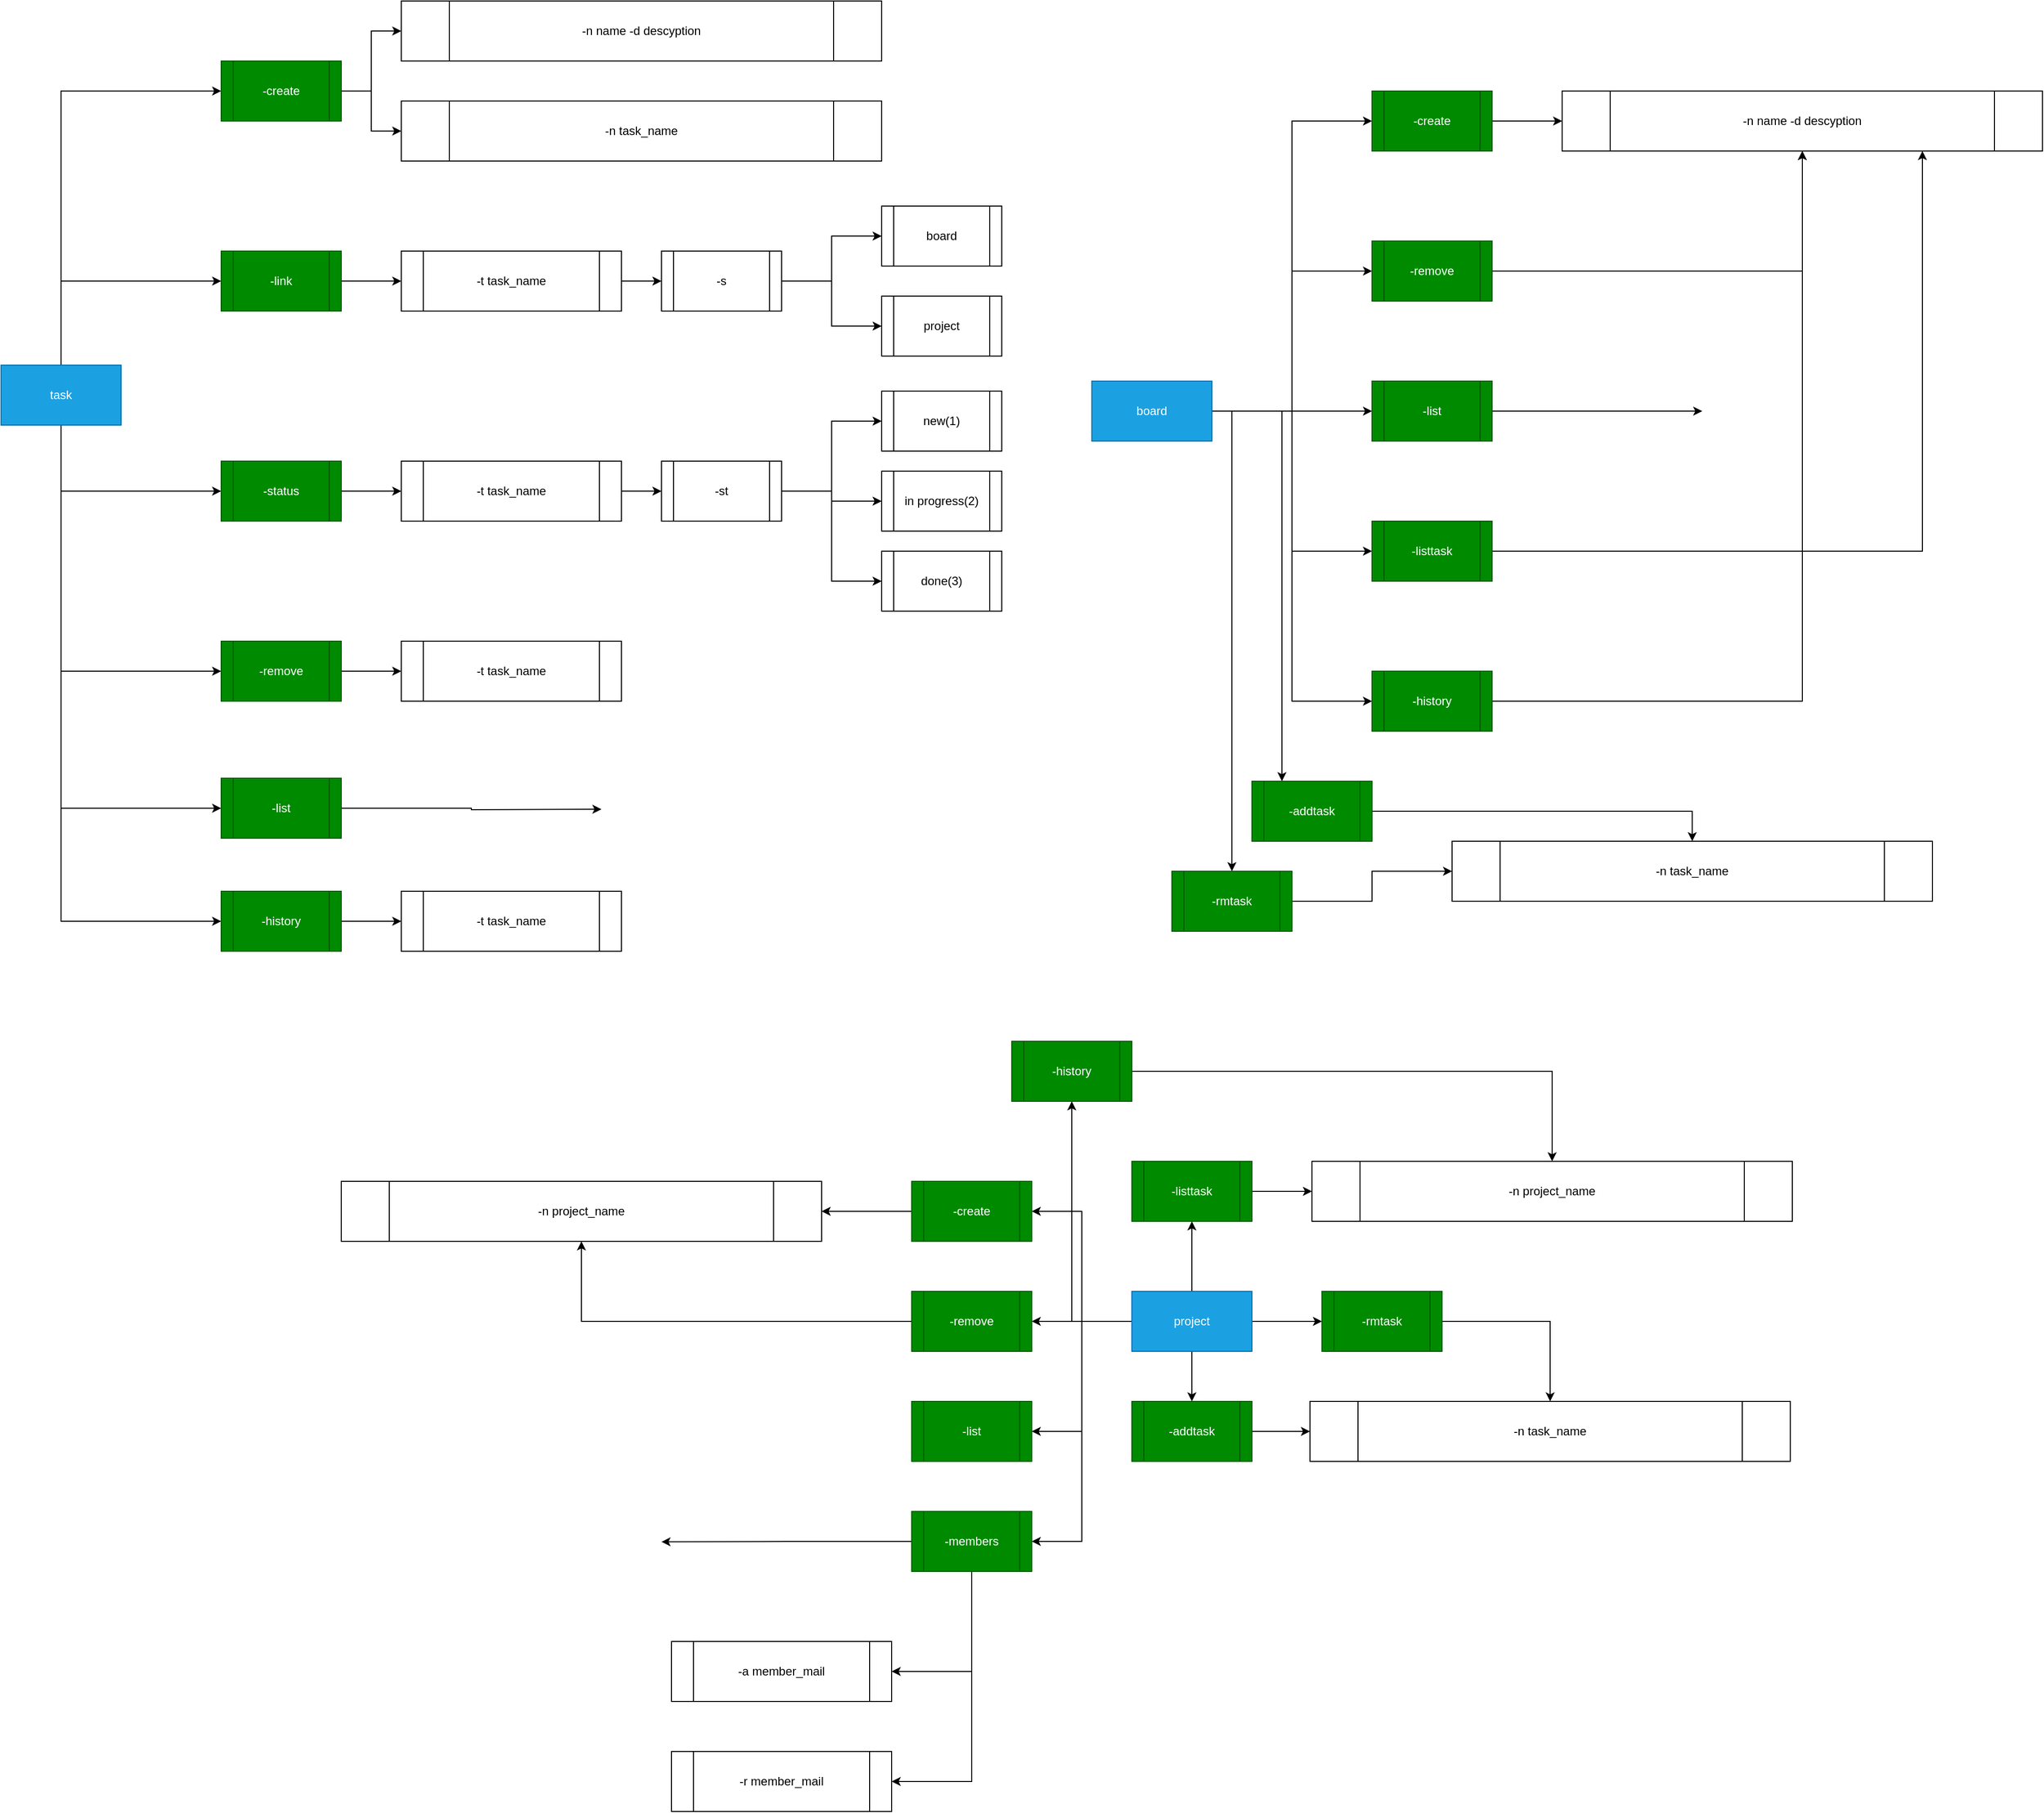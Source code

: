 <mxfile version="21.6.8" type="device">
  <diagram name="Strona-1" id="fa1Y3Vt_gMLhBlocg0XZ">
    <mxGraphModel dx="3137" dy="2823" grid="1" gridSize="10" guides="1" tooltips="1" connect="1" arrows="1" fold="1" page="1" pageScale="1" pageWidth="2339" pageHeight="3300" math="0" shadow="0">
      <root>
        <mxCell id="0" />
        <mxCell id="1" parent="0" />
        <mxCell id="xFXwR0wQ8rGsuL04AG6u-6" style="edgeStyle=orthogonalEdgeStyle;rounded=0;orthogonalLoop=1;jettySize=auto;html=1;exitX=0.5;exitY=0;exitDx=0;exitDy=0;entryX=0;entryY=0.5;entryDx=0;entryDy=0;" edge="1" parent="1" source="xFXwR0wQ8rGsuL04AG6u-1" target="xFXwR0wQ8rGsuL04AG6u-2">
          <mxGeometry relative="1" as="geometry" />
        </mxCell>
        <mxCell id="xFXwR0wQ8rGsuL04AG6u-7" style="edgeStyle=orthogonalEdgeStyle;rounded=0;orthogonalLoop=1;jettySize=auto;html=1;exitX=0.5;exitY=0;exitDx=0;exitDy=0;entryX=0;entryY=0.5;entryDx=0;entryDy=0;" edge="1" parent="1" source="xFXwR0wQ8rGsuL04AG6u-1" target="xFXwR0wQ8rGsuL04AG6u-3">
          <mxGeometry relative="1" as="geometry" />
        </mxCell>
        <mxCell id="xFXwR0wQ8rGsuL04AG6u-8" style="edgeStyle=orthogonalEdgeStyle;rounded=0;orthogonalLoop=1;jettySize=auto;html=1;exitX=0.5;exitY=1;exitDx=0;exitDy=0;entryX=0;entryY=0.5;entryDx=0;entryDy=0;" edge="1" parent="1" source="xFXwR0wQ8rGsuL04AG6u-1" target="xFXwR0wQ8rGsuL04AG6u-4">
          <mxGeometry relative="1" as="geometry" />
        </mxCell>
        <mxCell id="xFXwR0wQ8rGsuL04AG6u-9" style="edgeStyle=orthogonalEdgeStyle;rounded=0;orthogonalLoop=1;jettySize=auto;html=1;exitX=0.5;exitY=1;exitDx=0;exitDy=0;entryX=0;entryY=0.5;entryDx=0;entryDy=0;" edge="1" parent="1" source="xFXwR0wQ8rGsuL04AG6u-1" target="xFXwR0wQ8rGsuL04AG6u-5">
          <mxGeometry relative="1" as="geometry" />
        </mxCell>
        <mxCell id="xFXwR0wQ8rGsuL04AG6u-38" style="edgeStyle=orthogonalEdgeStyle;rounded=0;orthogonalLoop=1;jettySize=auto;html=1;exitX=0.5;exitY=1;exitDx=0;exitDy=0;entryX=0;entryY=0.5;entryDx=0;entryDy=0;" edge="1" parent="1" source="xFXwR0wQ8rGsuL04AG6u-1" target="xFXwR0wQ8rGsuL04AG6u-37">
          <mxGeometry relative="1" as="geometry" />
        </mxCell>
        <mxCell id="xFXwR0wQ8rGsuL04AG6u-76" style="edgeStyle=orthogonalEdgeStyle;rounded=0;orthogonalLoop=1;jettySize=auto;html=1;exitX=0.5;exitY=1;exitDx=0;exitDy=0;entryX=0;entryY=0.5;entryDx=0;entryDy=0;" edge="1" parent="1" source="xFXwR0wQ8rGsuL04AG6u-1" target="xFXwR0wQ8rGsuL04AG6u-74">
          <mxGeometry relative="1" as="geometry" />
        </mxCell>
        <mxCell id="xFXwR0wQ8rGsuL04AG6u-1" value="task" style="rounded=0;whiteSpace=wrap;html=1;fillColor=#1ba1e2;fontColor=#ffffff;strokeColor=#006EAF;" vertex="1" parent="1">
          <mxGeometry x="30" y="384" width="120" height="60" as="geometry" />
        </mxCell>
        <mxCell id="xFXwR0wQ8rGsuL04AG6u-11" style="edgeStyle=orthogonalEdgeStyle;rounded=0;orthogonalLoop=1;jettySize=auto;html=1;exitX=1;exitY=0.5;exitDx=0;exitDy=0;entryX=0;entryY=0.5;entryDx=0;entryDy=0;" edge="1" parent="1" source="xFXwR0wQ8rGsuL04AG6u-2" target="xFXwR0wQ8rGsuL04AG6u-10">
          <mxGeometry relative="1" as="geometry" />
        </mxCell>
        <mxCell id="xFXwR0wQ8rGsuL04AG6u-22" style="edgeStyle=orthogonalEdgeStyle;rounded=0;orthogonalLoop=1;jettySize=auto;html=1;exitX=1;exitY=0.5;exitDx=0;exitDy=0;entryX=0;entryY=0.5;entryDx=0;entryDy=0;" edge="1" parent="1" source="xFXwR0wQ8rGsuL04AG6u-2" target="xFXwR0wQ8rGsuL04AG6u-21">
          <mxGeometry relative="1" as="geometry" />
        </mxCell>
        <mxCell id="xFXwR0wQ8rGsuL04AG6u-2" value="-create" style="shape=process;whiteSpace=wrap;html=1;backgroundOutline=1;fillColor=#008a00;fontColor=#ffffff;strokeColor=#005700;" vertex="1" parent="1">
          <mxGeometry x="250" y="80" width="120" height="60" as="geometry" />
        </mxCell>
        <mxCell id="xFXwR0wQ8rGsuL04AG6u-13" style="edgeStyle=orthogonalEdgeStyle;rounded=0;orthogonalLoop=1;jettySize=auto;html=1;exitX=1;exitY=0.5;exitDx=0;exitDy=0;entryX=0;entryY=0.5;entryDx=0;entryDy=0;" edge="1" parent="1" source="xFXwR0wQ8rGsuL04AG6u-3" target="xFXwR0wQ8rGsuL04AG6u-12">
          <mxGeometry relative="1" as="geometry" />
        </mxCell>
        <mxCell id="xFXwR0wQ8rGsuL04AG6u-3" value="-link" style="shape=process;whiteSpace=wrap;html=1;backgroundOutline=1;fillColor=#008a00;fontColor=#ffffff;strokeColor=#005700;" vertex="1" parent="1">
          <mxGeometry x="250" y="270" width="120" height="60" as="geometry" />
        </mxCell>
        <mxCell id="xFXwR0wQ8rGsuL04AG6u-24" style="edgeStyle=orthogonalEdgeStyle;rounded=0;orthogonalLoop=1;jettySize=auto;html=1;exitX=1;exitY=0.5;exitDx=0;exitDy=0;entryX=0;entryY=0.5;entryDx=0;entryDy=0;" edge="1" parent="1" source="xFXwR0wQ8rGsuL04AG6u-4" target="xFXwR0wQ8rGsuL04AG6u-23">
          <mxGeometry relative="1" as="geometry" />
        </mxCell>
        <mxCell id="xFXwR0wQ8rGsuL04AG6u-4" value="-status" style="shape=process;whiteSpace=wrap;html=1;backgroundOutline=1;fillColor=#008a00;fontColor=#ffffff;strokeColor=#005700;" vertex="1" parent="1">
          <mxGeometry x="250" y="480" width="120" height="60" as="geometry" />
        </mxCell>
        <mxCell id="xFXwR0wQ8rGsuL04AG6u-34" style="edgeStyle=orthogonalEdgeStyle;rounded=0;orthogonalLoop=1;jettySize=auto;html=1;exitX=1;exitY=0.5;exitDx=0;exitDy=0;entryX=0;entryY=0.5;entryDx=0;entryDy=0;" edge="1" parent="1" source="xFXwR0wQ8rGsuL04AG6u-5" target="xFXwR0wQ8rGsuL04AG6u-33">
          <mxGeometry relative="1" as="geometry" />
        </mxCell>
        <mxCell id="xFXwR0wQ8rGsuL04AG6u-5" value="-remove" style="shape=process;whiteSpace=wrap;html=1;backgroundOutline=1;fillColor=#008a00;fontColor=#ffffff;strokeColor=#005700;" vertex="1" parent="1">
          <mxGeometry x="250" y="660" width="120" height="60" as="geometry" />
        </mxCell>
        <mxCell id="xFXwR0wQ8rGsuL04AG6u-10" value="-n name -d descyption" style="shape=process;whiteSpace=wrap;html=1;backgroundOutline=1;" vertex="1" parent="1">
          <mxGeometry x="430" y="20" width="480" height="60" as="geometry" />
        </mxCell>
        <mxCell id="xFXwR0wQ8rGsuL04AG6u-18" style="edgeStyle=orthogonalEdgeStyle;rounded=0;orthogonalLoop=1;jettySize=auto;html=1;exitX=1;exitY=0.5;exitDx=0;exitDy=0;entryX=0;entryY=0.5;entryDx=0;entryDy=0;" edge="1" parent="1" source="xFXwR0wQ8rGsuL04AG6u-12" target="xFXwR0wQ8rGsuL04AG6u-17">
          <mxGeometry relative="1" as="geometry" />
        </mxCell>
        <mxCell id="xFXwR0wQ8rGsuL04AG6u-12" value="-t task_name" style="shape=process;whiteSpace=wrap;html=1;backgroundOutline=1;" vertex="1" parent="1">
          <mxGeometry x="430" y="270" width="220" height="60" as="geometry" />
        </mxCell>
        <mxCell id="xFXwR0wQ8rGsuL04AG6u-14" value="board" style="shape=process;whiteSpace=wrap;html=1;backgroundOutline=1;" vertex="1" parent="1">
          <mxGeometry x="910" y="225" width="120" height="60" as="geometry" />
        </mxCell>
        <mxCell id="xFXwR0wQ8rGsuL04AG6u-15" value="project" style="shape=process;whiteSpace=wrap;html=1;backgroundOutline=1;" vertex="1" parent="1">
          <mxGeometry x="910" y="315" width="120" height="60" as="geometry" />
        </mxCell>
        <mxCell id="xFXwR0wQ8rGsuL04AG6u-19" style="edgeStyle=orthogonalEdgeStyle;rounded=0;orthogonalLoop=1;jettySize=auto;html=1;exitX=1;exitY=0.5;exitDx=0;exitDy=0;" edge="1" parent="1" source="xFXwR0wQ8rGsuL04AG6u-17" target="xFXwR0wQ8rGsuL04AG6u-14">
          <mxGeometry relative="1" as="geometry" />
        </mxCell>
        <mxCell id="xFXwR0wQ8rGsuL04AG6u-20" style="edgeStyle=orthogonalEdgeStyle;rounded=0;orthogonalLoop=1;jettySize=auto;html=1;exitX=1;exitY=0.5;exitDx=0;exitDy=0;entryX=0;entryY=0.5;entryDx=0;entryDy=0;" edge="1" parent="1" source="xFXwR0wQ8rGsuL04AG6u-17" target="xFXwR0wQ8rGsuL04AG6u-15">
          <mxGeometry relative="1" as="geometry" />
        </mxCell>
        <mxCell id="xFXwR0wQ8rGsuL04AG6u-17" value="-s" style="shape=process;whiteSpace=wrap;html=1;backgroundOutline=1;" vertex="1" parent="1">
          <mxGeometry x="690" y="270" width="120" height="60" as="geometry" />
        </mxCell>
        <mxCell id="xFXwR0wQ8rGsuL04AG6u-21" value="-n task_name" style="shape=process;whiteSpace=wrap;html=1;backgroundOutline=1;" vertex="1" parent="1">
          <mxGeometry x="430" y="120" width="480" height="60" as="geometry" />
        </mxCell>
        <mxCell id="xFXwR0wQ8rGsuL04AG6u-26" style="edgeStyle=orthogonalEdgeStyle;rounded=0;orthogonalLoop=1;jettySize=auto;html=1;exitX=1;exitY=0.5;exitDx=0;exitDy=0;entryX=0;entryY=0.5;entryDx=0;entryDy=0;" edge="1" parent="1" source="xFXwR0wQ8rGsuL04AG6u-23" target="xFXwR0wQ8rGsuL04AG6u-25">
          <mxGeometry relative="1" as="geometry" />
        </mxCell>
        <mxCell id="xFXwR0wQ8rGsuL04AG6u-23" value="-t task_name" style="shape=process;whiteSpace=wrap;html=1;backgroundOutline=1;" vertex="1" parent="1">
          <mxGeometry x="430" y="480" width="220" height="60" as="geometry" />
        </mxCell>
        <mxCell id="xFXwR0wQ8rGsuL04AG6u-30" style="edgeStyle=orthogonalEdgeStyle;rounded=0;orthogonalLoop=1;jettySize=auto;html=1;exitX=1;exitY=0.5;exitDx=0;exitDy=0;entryX=0;entryY=0.5;entryDx=0;entryDy=0;" edge="1" parent="1" source="xFXwR0wQ8rGsuL04AG6u-25" target="xFXwR0wQ8rGsuL04AG6u-27">
          <mxGeometry relative="1" as="geometry" />
        </mxCell>
        <mxCell id="xFXwR0wQ8rGsuL04AG6u-31" style="edgeStyle=orthogonalEdgeStyle;rounded=0;orthogonalLoop=1;jettySize=auto;html=1;exitX=1;exitY=0.5;exitDx=0;exitDy=0;entryX=0;entryY=0.5;entryDx=0;entryDy=0;" edge="1" parent="1" source="xFXwR0wQ8rGsuL04AG6u-25" target="xFXwR0wQ8rGsuL04AG6u-28">
          <mxGeometry relative="1" as="geometry" />
        </mxCell>
        <mxCell id="xFXwR0wQ8rGsuL04AG6u-32" style="edgeStyle=orthogonalEdgeStyle;rounded=0;orthogonalLoop=1;jettySize=auto;html=1;exitX=1;exitY=0.5;exitDx=0;exitDy=0;entryX=0;entryY=0.5;entryDx=0;entryDy=0;" edge="1" parent="1" source="xFXwR0wQ8rGsuL04AG6u-25" target="xFXwR0wQ8rGsuL04AG6u-29">
          <mxGeometry relative="1" as="geometry" />
        </mxCell>
        <mxCell id="xFXwR0wQ8rGsuL04AG6u-25" value="-st" style="shape=process;whiteSpace=wrap;html=1;backgroundOutline=1;" vertex="1" parent="1">
          <mxGeometry x="690" y="480" width="120" height="60" as="geometry" />
        </mxCell>
        <mxCell id="xFXwR0wQ8rGsuL04AG6u-27" value="new(1)" style="shape=process;whiteSpace=wrap;html=1;backgroundOutline=1;" vertex="1" parent="1">
          <mxGeometry x="910" y="410" width="120" height="60" as="geometry" />
        </mxCell>
        <mxCell id="xFXwR0wQ8rGsuL04AG6u-28" value="in progress(2)" style="shape=process;whiteSpace=wrap;html=1;backgroundOutline=1;" vertex="1" parent="1">
          <mxGeometry x="910" y="490" width="120" height="60" as="geometry" />
        </mxCell>
        <mxCell id="xFXwR0wQ8rGsuL04AG6u-29" value="done(3)" style="shape=process;whiteSpace=wrap;html=1;backgroundOutline=1;" vertex="1" parent="1">
          <mxGeometry x="910" y="570" width="120" height="60" as="geometry" />
        </mxCell>
        <mxCell id="xFXwR0wQ8rGsuL04AG6u-33" value="-t task_name" style="shape=process;whiteSpace=wrap;html=1;backgroundOutline=1;" vertex="1" parent="1">
          <mxGeometry x="430" y="660" width="220" height="60" as="geometry" />
        </mxCell>
        <mxCell id="xFXwR0wQ8rGsuL04AG6u-46" style="edgeStyle=orthogonalEdgeStyle;rounded=0;orthogonalLoop=1;jettySize=auto;html=1;exitX=0;exitY=0.5;exitDx=0;exitDy=0;entryX=1;entryY=0.5;entryDx=0;entryDy=0;" edge="1" parent="1" source="xFXwR0wQ8rGsuL04AG6u-35" target="xFXwR0wQ8rGsuL04AG6u-36">
          <mxGeometry relative="1" as="geometry" />
        </mxCell>
        <mxCell id="xFXwR0wQ8rGsuL04AG6u-47" style="edgeStyle=orthogonalEdgeStyle;rounded=0;orthogonalLoop=1;jettySize=auto;html=1;exitX=0;exitY=0.5;exitDx=0;exitDy=0;entryX=1;entryY=0.5;entryDx=0;entryDy=0;" edge="1" parent="1" source="xFXwR0wQ8rGsuL04AG6u-35" target="xFXwR0wQ8rGsuL04AG6u-39">
          <mxGeometry relative="1" as="geometry" />
        </mxCell>
        <mxCell id="xFXwR0wQ8rGsuL04AG6u-48" style="edgeStyle=orthogonalEdgeStyle;rounded=0;orthogonalLoop=1;jettySize=auto;html=1;exitX=0;exitY=0.5;exitDx=0;exitDy=0;entryX=1;entryY=0.5;entryDx=0;entryDy=0;" edge="1" parent="1" source="xFXwR0wQ8rGsuL04AG6u-35" target="xFXwR0wQ8rGsuL04AG6u-40">
          <mxGeometry relative="1" as="geometry" />
        </mxCell>
        <mxCell id="xFXwR0wQ8rGsuL04AG6u-51" style="edgeStyle=orthogonalEdgeStyle;rounded=0;orthogonalLoop=1;jettySize=auto;html=1;exitX=0;exitY=0.5;exitDx=0;exitDy=0;entryX=1;entryY=0.5;entryDx=0;entryDy=0;" edge="1" parent="1" source="xFXwR0wQ8rGsuL04AG6u-35" target="xFXwR0wQ8rGsuL04AG6u-49">
          <mxGeometry relative="1" as="geometry" />
        </mxCell>
        <mxCell id="xFXwR0wQ8rGsuL04AG6u-57" style="edgeStyle=orthogonalEdgeStyle;rounded=0;orthogonalLoop=1;jettySize=auto;html=1;exitX=0.5;exitY=0;exitDx=0;exitDy=0;entryX=0.5;entryY=1;entryDx=0;entryDy=0;" edge="1" parent="1" source="xFXwR0wQ8rGsuL04AG6u-35" target="xFXwR0wQ8rGsuL04AG6u-56">
          <mxGeometry relative="1" as="geometry" />
        </mxCell>
        <mxCell id="xFXwR0wQ8rGsuL04AG6u-61" style="edgeStyle=orthogonalEdgeStyle;rounded=0;orthogonalLoop=1;jettySize=auto;html=1;exitX=0.5;exitY=1;exitDx=0;exitDy=0;entryX=0.5;entryY=0;entryDx=0;entryDy=0;" edge="1" parent="1" source="xFXwR0wQ8rGsuL04AG6u-35" target="xFXwR0wQ8rGsuL04AG6u-60">
          <mxGeometry relative="1" as="geometry" />
        </mxCell>
        <mxCell id="xFXwR0wQ8rGsuL04AG6u-65" style="edgeStyle=orthogonalEdgeStyle;rounded=0;orthogonalLoop=1;jettySize=auto;html=1;exitX=1;exitY=0.5;exitDx=0;exitDy=0;entryX=0;entryY=0.5;entryDx=0;entryDy=0;" edge="1" parent="1" source="xFXwR0wQ8rGsuL04AG6u-35" target="xFXwR0wQ8rGsuL04AG6u-64">
          <mxGeometry relative="1" as="geometry" />
        </mxCell>
        <mxCell id="xFXwR0wQ8rGsuL04AG6u-80" style="edgeStyle=orthogonalEdgeStyle;rounded=0;orthogonalLoop=1;jettySize=auto;html=1;exitX=0;exitY=0.5;exitDx=0;exitDy=0;entryX=0.5;entryY=1;entryDx=0;entryDy=0;" edge="1" parent="1" source="xFXwR0wQ8rGsuL04AG6u-35" target="xFXwR0wQ8rGsuL04AG6u-78">
          <mxGeometry relative="1" as="geometry" />
        </mxCell>
        <mxCell id="xFXwR0wQ8rGsuL04AG6u-35" value="project" style="rounded=0;whiteSpace=wrap;html=1;fillColor=#1ba1e2;fontColor=#ffffff;strokeColor=#006EAF;" vertex="1" parent="1">
          <mxGeometry x="1160" y="1310" width="120" height="60" as="geometry" />
        </mxCell>
        <mxCell id="xFXwR0wQ8rGsuL04AG6u-43" style="edgeStyle=orthogonalEdgeStyle;rounded=0;orthogonalLoop=1;jettySize=auto;html=1;exitX=0;exitY=0.5;exitDx=0;exitDy=0;entryX=1;entryY=0.5;entryDx=0;entryDy=0;" edge="1" parent="1" source="xFXwR0wQ8rGsuL04AG6u-36" target="xFXwR0wQ8rGsuL04AG6u-42">
          <mxGeometry relative="1" as="geometry" />
        </mxCell>
        <mxCell id="xFXwR0wQ8rGsuL04AG6u-36" value="-create" style="shape=process;whiteSpace=wrap;html=1;backgroundOutline=1;fillColor=#008a00;fontColor=#ffffff;strokeColor=#005700;" vertex="1" parent="1">
          <mxGeometry x="940" y="1200" width="120" height="60" as="geometry" />
        </mxCell>
        <mxCell id="xFXwR0wQ8rGsuL04AG6u-92" style="edgeStyle=orthogonalEdgeStyle;rounded=0;orthogonalLoop=1;jettySize=auto;html=1;exitX=1;exitY=0.5;exitDx=0;exitDy=0;" edge="1" parent="1" source="xFXwR0wQ8rGsuL04AG6u-37">
          <mxGeometry relative="1" as="geometry">
            <mxPoint x="630" y="828" as="targetPoint" />
          </mxGeometry>
        </mxCell>
        <mxCell id="xFXwR0wQ8rGsuL04AG6u-37" value="-list" style="shape=process;whiteSpace=wrap;html=1;backgroundOutline=1;fillColor=#008a00;fontColor=#ffffff;strokeColor=#005700;" vertex="1" parent="1">
          <mxGeometry x="250" y="797" width="120" height="60" as="geometry" />
        </mxCell>
        <mxCell id="xFXwR0wQ8rGsuL04AG6u-45" style="edgeStyle=orthogonalEdgeStyle;rounded=0;orthogonalLoop=1;jettySize=auto;html=1;exitX=0;exitY=0.5;exitDx=0;exitDy=0;" edge="1" parent="1" source="xFXwR0wQ8rGsuL04AG6u-39" target="xFXwR0wQ8rGsuL04AG6u-42">
          <mxGeometry relative="1" as="geometry" />
        </mxCell>
        <mxCell id="xFXwR0wQ8rGsuL04AG6u-39" value="-remove" style="shape=process;whiteSpace=wrap;html=1;backgroundOutline=1;fillColor=#008a00;fontColor=#ffffff;strokeColor=#005700;" vertex="1" parent="1">
          <mxGeometry x="940" y="1310" width="120" height="60" as="geometry" />
        </mxCell>
        <mxCell id="xFXwR0wQ8rGsuL04AG6u-40" value="-list" style="shape=process;whiteSpace=wrap;html=1;backgroundOutline=1;fillColor=#008a00;fontColor=#ffffff;strokeColor=#005700;" vertex="1" parent="1">
          <mxGeometry x="940" y="1420" width="120" height="60" as="geometry" />
        </mxCell>
        <mxCell id="xFXwR0wQ8rGsuL04AG6u-42" value="-n project_name" style="shape=process;whiteSpace=wrap;html=1;backgroundOutline=1;" vertex="1" parent="1">
          <mxGeometry x="370" y="1200" width="480" height="60" as="geometry" />
        </mxCell>
        <mxCell id="xFXwR0wQ8rGsuL04AG6u-50" style="edgeStyle=orthogonalEdgeStyle;rounded=0;orthogonalLoop=1;jettySize=auto;html=1;exitX=0;exitY=0.5;exitDx=0;exitDy=0;" edge="1" parent="1" source="xFXwR0wQ8rGsuL04AG6u-49">
          <mxGeometry relative="1" as="geometry">
            <mxPoint x="690" y="1560.429" as="targetPoint" />
          </mxGeometry>
        </mxCell>
        <mxCell id="xFXwR0wQ8rGsuL04AG6u-53" style="edgeStyle=orthogonalEdgeStyle;rounded=0;orthogonalLoop=1;jettySize=auto;html=1;exitX=0.5;exitY=1;exitDx=0;exitDy=0;entryX=1;entryY=0.5;entryDx=0;entryDy=0;" edge="1" parent="1" source="xFXwR0wQ8rGsuL04AG6u-49" target="xFXwR0wQ8rGsuL04AG6u-52">
          <mxGeometry relative="1" as="geometry" />
        </mxCell>
        <mxCell id="xFXwR0wQ8rGsuL04AG6u-55" style="edgeStyle=orthogonalEdgeStyle;rounded=0;orthogonalLoop=1;jettySize=auto;html=1;exitX=0.5;exitY=1;exitDx=0;exitDy=0;entryX=1;entryY=0.5;entryDx=0;entryDy=0;" edge="1" parent="1" source="xFXwR0wQ8rGsuL04AG6u-49" target="xFXwR0wQ8rGsuL04AG6u-54">
          <mxGeometry relative="1" as="geometry" />
        </mxCell>
        <mxCell id="xFXwR0wQ8rGsuL04AG6u-49" value="-members" style="shape=process;whiteSpace=wrap;html=1;backgroundOutline=1;fillColor=#008a00;fontColor=#ffffff;strokeColor=#005700;" vertex="1" parent="1">
          <mxGeometry x="940" y="1530" width="120" height="60" as="geometry" />
        </mxCell>
        <mxCell id="xFXwR0wQ8rGsuL04AG6u-52" value="-a member_mail" style="shape=process;whiteSpace=wrap;html=1;backgroundOutline=1;" vertex="1" parent="1">
          <mxGeometry x="700" y="1660" width="220" height="60" as="geometry" />
        </mxCell>
        <mxCell id="xFXwR0wQ8rGsuL04AG6u-54" value="-r member_mail" style="shape=process;whiteSpace=wrap;html=1;backgroundOutline=1;" vertex="1" parent="1">
          <mxGeometry x="700" y="1770" width="220" height="60" as="geometry" />
        </mxCell>
        <mxCell id="xFXwR0wQ8rGsuL04AG6u-59" style="edgeStyle=orthogonalEdgeStyle;rounded=0;orthogonalLoop=1;jettySize=auto;html=1;exitX=1;exitY=0.5;exitDx=0;exitDy=0;entryX=0;entryY=0.5;entryDx=0;entryDy=0;" edge="1" parent="1" source="xFXwR0wQ8rGsuL04AG6u-56" target="xFXwR0wQ8rGsuL04AG6u-58">
          <mxGeometry relative="1" as="geometry" />
        </mxCell>
        <mxCell id="xFXwR0wQ8rGsuL04AG6u-56" value="-listtask" style="shape=process;whiteSpace=wrap;html=1;backgroundOutline=1;fillColor=#008a00;fontColor=#ffffff;strokeColor=#005700;" vertex="1" parent="1">
          <mxGeometry x="1160" y="1180" width="120" height="60" as="geometry" />
        </mxCell>
        <mxCell id="xFXwR0wQ8rGsuL04AG6u-58" value="-n project_name" style="shape=process;whiteSpace=wrap;html=1;backgroundOutline=1;" vertex="1" parent="1">
          <mxGeometry x="1340" y="1180" width="480" height="60" as="geometry" />
        </mxCell>
        <mxCell id="xFXwR0wQ8rGsuL04AG6u-63" style="edgeStyle=orthogonalEdgeStyle;rounded=0;orthogonalLoop=1;jettySize=auto;html=1;exitX=1;exitY=0.5;exitDx=0;exitDy=0;" edge="1" parent="1" source="xFXwR0wQ8rGsuL04AG6u-60" target="xFXwR0wQ8rGsuL04AG6u-62">
          <mxGeometry relative="1" as="geometry" />
        </mxCell>
        <mxCell id="xFXwR0wQ8rGsuL04AG6u-60" value="-addtask" style="shape=process;whiteSpace=wrap;html=1;backgroundOutline=1;fillColor=#008a00;fontColor=#ffffff;strokeColor=#005700;" vertex="1" parent="1">
          <mxGeometry x="1160" y="1420" width="120" height="60" as="geometry" />
        </mxCell>
        <mxCell id="xFXwR0wQ8rGsuL04AG6u-62" value="-n task_name" style="shape=process;whiteSpace=wrap;html=1;backgroundOutline=1;" vertex="1" parent="1">
          <mxGeometry x="1338" y="1420" width="480" height="60" as="geometry" />
        </mxCell>
        <mxCell id="xFXwR0wQ8rGsuL04AG6u-66" style="edgeStyle=orthogonalEdgeStyle;rounded=0;orthogonalLoop=1;jettySize=auto;html=1;exitX=1;exitY=0.5;exitDx=0;exitDy=0;entryX=0.5;entryY=0;entryDx=0;entryDy=0;" edge="1" parent="1" source="xFXwR0wQ8rGsuL04AG6u-64" target="xFXwR0wQ8rGsuL04AG6u-62">
          <mxGeometry relative="1" as="geometry" />
        </mxCell>
        <mxCell id="xFXwR0wQ8rGsuL04AG6u-64" value="-rmtask" style="shape=process;whiteSpace=wrap;html=1;backgroundOutline=1;fillColor=#008a00;fontColor=#ffffff;strokeColor=#005700;" vertex="1" parent="1">
          <mxGeometry x="1350" y="1310" width="120" height="60" as="geometry" />
        </mxCell>
        <mxCell id="xFXwR0wQ8rGsuL04AG6u-83" style="edgeStyle=orthogonalEdgeStyle;rounded=0;orthogonalLoop=1;jettySize=auto;html=1;exitX=1;exitY=0.5;exitDx=0;exitDy=0;entryX=0;entryY=0.5;entryDx=0;entryDy=0;" edge="1" parent="1" source="xFXwR0wQ8rGsuL04AG6u-67" target="xFXwR0wQ8rGsuL04AG6u-68">
          <mxGeometry relative="1" as="geometry" />
        </mxCell>
        <mxCell id="xFXwR0wQ8rGsuL04AG6u-84" style="edgeStyle=orthogonalEdgeStyle;rounded=0;orthogonalLoop=1;jettySize=auto;html=1;exitX=1;exitY=0.5;exitDx=0;exitDy=0;entryX=0;entryY=0.5;entryDx=0;entryDy=0;" edge="1" parent="1" source="xFXwR0wQ8rGsuL04AG6u-67" target="xFXwR0wQ8rGsuL04AG6u-69">
          <mxGeometry relative="1" as="geometry" />
        </mxCell>
        <mxCell id="xFXwR0wQ8rGsuL04AG6u-85" style="edgeStyle=orthogonalEdgeStyle;rounded=0;orthogonalLoop=1;jettySize=auto;html=1;exitX=1;exitY=0.5;exitDx=0;exitDy=0;entryX=0;entryY=0.5;entryDx=0;entryDy=0;" edge="1" parent="1" source="xFXwR0wQ8rGsuL04AG6u-67" target="xFXwR0wQ8rGsuL04AG6u-70">
          <mxGeometry relative="1" as="geometry" />
        </mxCell>
        <mxCell id="xFXwR0wQ8rGsuL04AG6u-86" style="edgeStyle=orthogonalEdgeStyle;rounded=0;orthogonalLoop=1;jettySize=auto;html=1;exitX=1;exitY=0.5;exitDx=0;exitDy=0;entryX=0;entryY=0.5;entryDx=0;entryDy=0;" edge="1" parent="1" source="xFXwR0wQ8rGsuL04AG6u-67" target="xFXwR0wQ8rGsuL04AG6u-72">
          <mxGeometry relative="1" as="geometry" />
        </mxCell>
        <mxCell id="xFXwR0wQ8rGsuL04AG6u-87" style="edgeStyle=orthogonalEdgeStyle;rounded=0;orthogonalLoop=1;jettySize=auto;html=1;exitX=1;exitY=0.5;exitDx=0;exitDy=0;entryX=0;entryY=0.5;entryDx=0;entryDy=0;" edge="1" parent="1" source="xFXwR0wQ8rGsuL04AG6u-67" target="xFXwR0wQ8rGsuL04AG6u-82">
          <mxGeometry relative="1" as="geometry" />
        </mxCell>
        <mxCell id="xFXwR0wQ8rGsuL04AG6u-96" style="edgeStyle=orthogonalEdgeStyle;rounded=0;orthogonalLoop=1;jettySize=auto;html=1;exitX=1;exitY=0.5;exitDx=0;exitDy=0;entryX=0.25;entryY=0;entryDx=0;entryDy=0;" edge="1" parent="1" source="xFXwR0wQ8rGsuL04AG6u-67" target="xFXwR0wQ8rGsuL04AG6u-94">
          <mxGeometry relative="1" as="geometry" />
        </mxCell>
        <mxCell id="xFXwR0wQ8rGsuL04AG6u-101" style="edgeStyle=orthogonalEdgeStyle;rounded=0;orthogonalLoop=1;jettySize=auto;html=1;exitX=1;exitY=0.5;exitDx=0;exitDy=0;entryX=0.5;entryY=0;entryDx=0;entryDy=0;" edge="1" parent="1" source="xFXwR0wQ8rGsuL04AG6u-67" target="xFXwR0wQ8rGsuL04AG6u-100">
          <mxGeometry relative="1" as="geometry" />
        </mxCell>
        <mxCell id="xFXwR0wQ8rGsuL04AG6u-67" value="board" style="rounded=0;whiteSpace=wrap;html=1;fillColor=#1ba1e2;fontColor=#ffffff;strokeColor=#006EAF;" vertex="1" parent="1">
          <mxGeometry x="1120" y="400" width="120" height="60" as="geometry" />
        </mxCell>
        <mxCell id="xFXwR0wQ8rGsuL04AG6u-89" style="edgeStyle=orthogonalEdgeStyle;rounded=0;orthogonalLoop=1;jettySize=auto;html=1;exitX=1;exitY=0.5;exitDx=0;exitDy=0;entryX=0;entryY=0.5;entryDx=0;entryDy=0;" edge="1" parent="1" source="xFXwR0wQ8rGsuL04AG6u-68" target="xFXwR0wQ8rGsuL04AG6u-88">
          <mxGeometry relative="1" as="geometry" />
        </mxCell>
        <mxCell id="xFXwR0wQ8rGsuL04AG6u-68" value="-create" style="shape=process;whiteSpace=wrap;html=1;backgroundOutline=1;fillColor=#008a00;fontColor=#ffffff;strokeColor=#005700;" vertex="1" parent="1">
          <mxGeometry x="1400" y="110" width="120" height="60" as="geometry" />
        </mxCell>
        <mxCell id="xFXwR0wQ8rGsuL04AG6u-90" style="edgeStyle=orthogonalEdgeStyle;rounded=0;orthogonalLoop=1;jettySize=auto;html=1;exitX=1;exitY=0.5;exitDx=0;exitDy=0;entryX=0.5;entryY=1;entryDx=0;entryDy=0;" edge="1" parent="1" source="xFXwR0wQ8rGsuL04AG6u-69" target="xFXwR0wQ8rGsuL04AG6u-88">
          <mxGeometry relative="1" as="geometry" />
        </mxCell>
        <mxCell id="xFXwR0wQ8rGsuL04AG6u-69" value="-remove" style="shape=process;whiteSpace=wrap;html=1;backgroundOutline=1;fillColor=#008a00;fontColor=#ffffff;strokeColor=#005700;" vertex="1" parent="1">
          <mxGeometry x="1400" y="260" width="120" height="60" as="geometry" />
        </mxCell>
        <mxCell id="xFXwR0wQ8rGsuL04AG6u-91" style="edgeStyle=orthogonalEdgeStyle;rounded=0;orthogonalLoop=1;jettySize=auto;html=1;exitX=1;exitY=0.5;exitDx=0;exitDy=0;" edge="1" parent="1" source="xFXwR0wQ8rGsuL04AG6u-70">
          <mxGeometry relative="1" as="geometry">
            <mxPoint x="1730" y="430" as="targetPoint" />
          </mxGeometry>
        </mxCell>
        <mxCell id="xFXwR0wQ8rGsuL04AG6u-70" value="-list" style="shape=process;whiteSpace=wrap;html=1;backgroundOutline=1;fillColor=#008a00;fontColor=#ffffff;strokeColor=#005700;" vertex="1" parent="1">
          <mxGeometry x="1400" y="400" width="120" height="60" as="geometry" />
        </mxCell>
        <mxCell id="xFXwR0wQ8rGsuL04AG6u-93" style="edgeStyle=orthogonalEdgeStyle;rounded=0;orthogonalLoop=1;jettySize=auto;html=1;exitX=1;exitY=0.5;exitDx=0;exitDy=0;entryX=0.75;entryY=1;entryDx=0;entryDy=0;" edge="1" parent="1" source="xFXwR0wQ8rGsuL04AG6u-72" target="xFXwR0wQ8rGsuL04AG6u-88">
          <mxGeometry relative="1" as="geometry" />
        </mxCell>
        <mxCell id="xFXwR0wQ8rGsuL04AG6u-72" value="-listtask" style="shape=process;whiteSpace=wrap;html=1;backgroundOutline=1;fillColor=#008a00;fontColor=#ffffff;strokeColor=#005700;" vertex="1" parent="1">
          <mxGeometry x="1400" y="540" width="120" height="60" as="geometry" />
        </mxCell>
        <mxCell id="xFXwR0wQ8rGsuL04AG6u-77" style="edgeStyle=orthogonalEdgeStyle;rounded=0;orthogonalLoop=1;jettySize=auto;html=1;exitX=1;exitY=0.5;exitDx=0;exitDy=0;entryX=0;entryY=0.5;entryDx=0;entryDy=0;" edge="1" parent="1" source="xFXwR0wQ8rGsuL04AG6u-74" target="xFXwR0wQ8rGsuL04AG6u-75">
          <mxGeometry relative="1" as="geometry" />
        </mxCell>
        <mxCell id="xFXwR0wQ8rGsuL04AG6u-74" value="-history" style="shape=process;whiteSpace=wrap;html=1;backgroundOutline=1;fillColor=#008a00;fontColor=#ffffff;strokeColor=#005700;" vertex="1" parent="1">
          <mxGeometry x="250" y="910" width="120" height="60" as="geometry" />
        </mxCell>
        <mxCell id="xFXwR0wQ8rGsuL04AG6u-75" value="-t task_name" style="shape=process;whiteSpace=wrap;html=1;backgroundOutline=1;" vertex="1" parent="1">
          <mxGeometry x="430" y="910" width="220" height="60" as="geometry" />
        </mxCell>
        <mxCell id="xFXwR0wQ8rGsuL04AG6u-81" style="edgeStyle=orthogonalEdgeStyle;rounded=0;orthogonalLoop=1;jettySize=auto;html=1;exitX=1;exitY=0.5;exitDx=0;exitDy=0;entryX=0.5;entryY=0;entryDx=0;entryDy=0;" edge="1" parent="1" source="xFXwR0wQ8rGsuL04AG6u-78" target="xFXwR0wQ8rGsuL04AG6u-58">
          <mxGeometry relative="1" as="geometry" />
        </mxCell>
        <mxCell id="xFXwR0wQ8rGsuL04AG6u-78" value="-history" style="shape=process;whiteSpace=wrap;html=1;backgroundOutline=1;fillColor=#008a00;fontColor=#ffffff;strokeColor=#005700;" vertex="1" parent="1">
          <mxGeometry x="1040" y="1060" width="120" height="60" as="geometry" />
        </mxCell>
        <mxCell id="xFXwR0wQ8rGsuL04AG6u-104" style="edgeStyle=orthogonalEdgeStyle;rounded=0;orthogonalLoop=1;jettySize=auto;html=1;exitX=1;exitY=0.5;exitDx=0;exitDy=0;" edge="1" parent="1" source="xFXwR0wQ8rGsuL04AG6u-82" target="xFXwR0wQ8rGsuL04AG6u-88">
          <mxGeometry relative="1" as="geometry" />
        </mxCell>
        <mxCell id="xFXwR0wQ8rGsuL04AG6u-82" value="-history" style="shape=process;whiteSpace=wrap;html=1;backgroundOutline=1;fillColor=#008a00;fontColor=#ffffff;strokeColor=#005700;" vertex="1" parent="1">
          <mxGeometry x="1400" y="690" width="120" height="60" as="geometry" />
        </mxCell>
        <mxCell id="xFXwR0wQ8rGsuL04AG6u-88" value="-n name -d descyption" style="shape=process;whiteSpace=wrap;html=1;backgroundOutline=1;" vertex="1" parent="1">
          <mxGeometry x="1590" y="110" width="480" height="60" as="geometry" />
        </mxCell>
        <mxCell id="xFXwR0wQ8rGsuL04AG6u-99" style="edgeStyle=orthogonalEdgeStyle;rounded=0;orthogonalLoop=1;jettySize=auto;html=1;exitX=1;exitY=0.5;exitDx=0;exitDy=0;entryX=0.5;entryY=0;entryDx=0;entryDy=0;" edge="1" parent="1" source="xFXwR0wQ8rGsuL04AG6u-94" target="xFXwR0wQ8rGsuL04AG6u-97">
          <mxGeometry relative="1" as="geometry" />
        </mxCell>
        <mxCell id="xFXwR0wQ8rGsuL04AG6u-94" value="-addtask" style="shape=process;whiteSpace=wrap;html=1;backgroundOutline=1;fillColor=#008a00;fontColor=#ffffff;strokeColor=#005700;" vertex="1" parent="1">
          <mxGeometry x="1280" y="800" width="120" height="60" as="geometry" />
        </mxCell>
        <mxCell id="xFXwR0wQ8rGsuL04AG6u-97" value="-n task_name" style="shape=process;whiteSpace=wrap;html=1;backgroundOutline=1;" vertex="1" parent="1">
          <mxGeometry x="1480" y="860" width="480" height="60" as="geometry" />
        </mxCell>
        <mxCell id="xFXwR0wQ8rGsuL04AG6u-102" style="edgeStyle=orthogonalEdgeStyle;rounded=0;orthogonalLoop=1;jettySize=auto;html=1;exitX=1;exitY=0.5;exitDx=0;exitDy=0;entryX=0;entryY=0.5;entryDx=0;entryDy=0;" edge="1" parent="1" source="xFXwR0wQ8rGsuL04AG6u-100" target="xFXwR0wQ8rGsuL04AG6u-97">
          <mxGeometry relative="1" as="geometry" />
        </mxCell>
        <mxCell id="xFXwR0wQ8rGsuL04AG6u-100" value="-rmtask" style="shape=process;whiteSpace=wrap;html=1;backgroundOutline=1;fillColor=#008a00;fontColor=#ffffff;strokeColor=#005700;" vertex="1" parent="1">
          <mxGeometry x="1200" y="890" width="120" height="60" as="geometry" />
        </mxCell>
      </root>
    </mxGraphModel>
  </diagram>
</mxfile>
